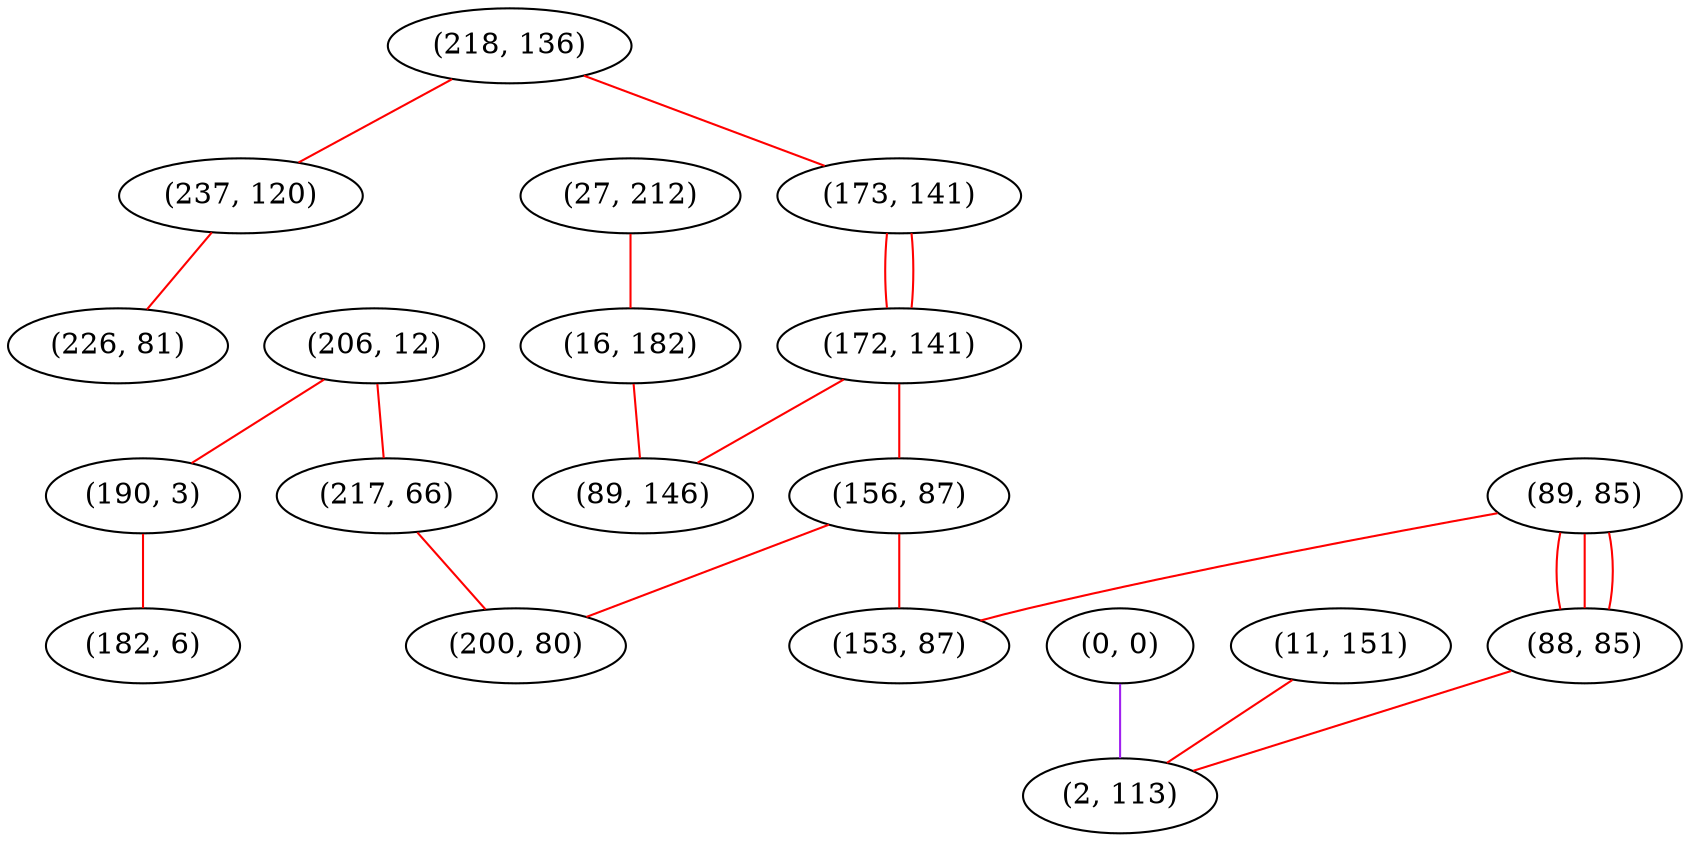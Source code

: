 graph "" {
"(218, 136)";
"(0, 0)";
"(27, 212)";
"(173, 141)";
"(237, 120)";
"(206, 12)";
"(172, 141)";
"(156, 87)";
"(190, 3)";
"(16, 182)";
"(89, 146)";
"(11, 151)";
"(226, 81)";
"(182, 6)";
"(217, 66)";
"(89, 85)";
"(200, 80)";
"(88, 85)";
"(2, 113)";
"(153, 87)";
"(218, 136)" -- "(173, 141)"  [color=red, key=0, weight=1];
"(218, 136)" -- "(237, 120)"  [color=red, key=0, weight=1];
"(0, 0)" -- "(2, 113)"  [color=purple, key=0, weight=4];
"(27, 212)" -- "(16, 182)"  [color=red, key=0, weight=1];
"(173, 141)" -- "(172, 141)"  [color=red, key=0, weight=1];
"(173, 141)" -- "(172, 141)"  [color=red, key=1, weight=1];
"(237, 120)" -- "(226, 81)"  [color=red, key=0, weight=1];
"(206, 12)" -- "(217, 66)"  [color=red, key=0, weight=1];
"(206, 12)" -- "(190, 3)"  [color=red, key=0, weight=1];
"(172, 141)" -- "(89, 146)"  [color=red, key=0, weight=1];
"(172, 141)" -- "(156, 87)"  [color=red, key=0, weight=1];
"(156, 87)" -- "(200, 80)"  [color=red, key=0, weight=1];
"(156, 87)" -- "(153, 87)"  [color=red, key=0, weight=1];
"(190, 3)" -- "(182, 6)"  [color=red, key=0, weight=1];
"(16, 182)" -- "(89, 146)"  [color=red, key=0, weight=1];
"(11, 151)" -- "(2, 113)"  [color=red, key=0, weight=1];
"(217, 66)" -- "(200, 80)"  [color=red, key=0, weight=1];
"(89, 85)" -- "(88, 85)"  [color=red, key=0, weight=1];
"(89, 85)" -- "(88, 85)"  [color=red, key=1, weight=1];
"(89, 85)" -- "(88, 85)"  [color=red, key=2, weight=1];
"(89, 85)" -- "(153, 87)"  [color=red, key=0, weight=1];
"(88, 85)" -- "(2, 113)"  [color=red, key=0, weight=1];
}

